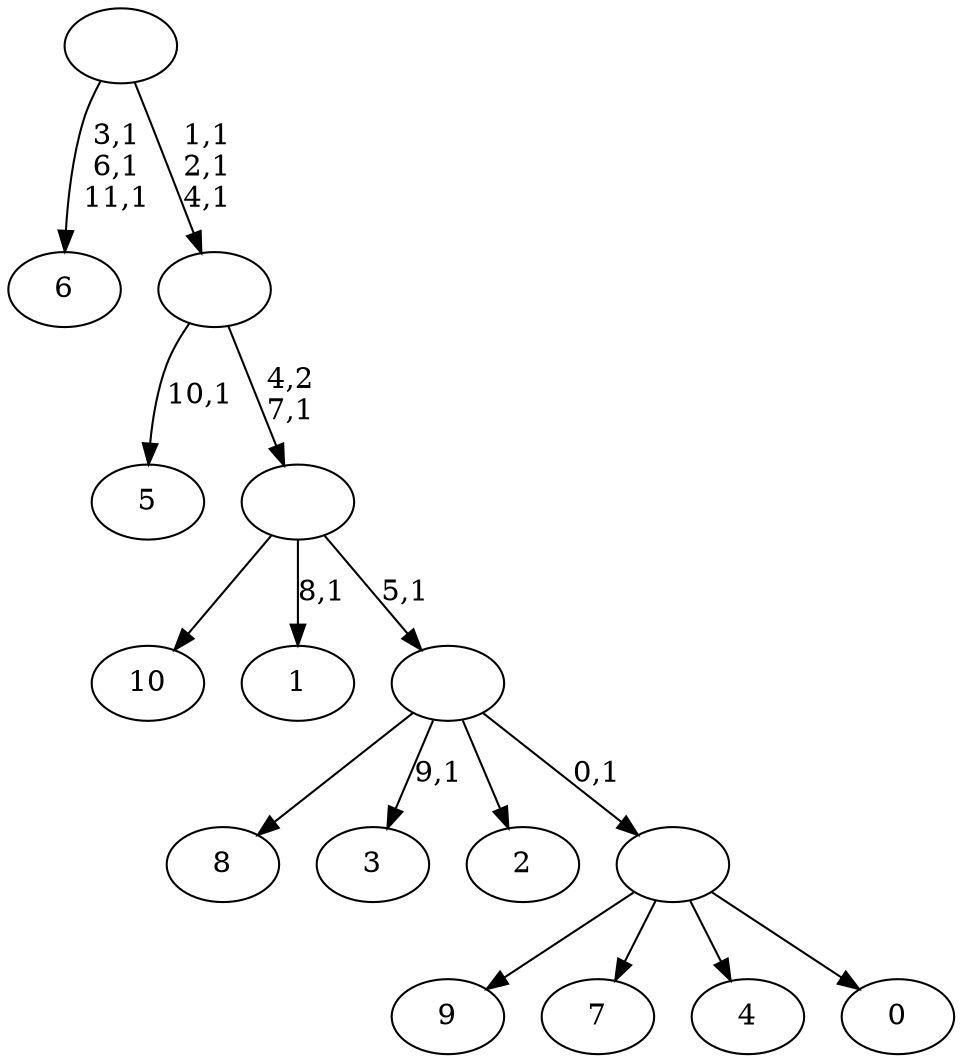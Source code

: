 digraph T {
	23 [label="10"]
	22 [label="9"]
	21 [label="8"]
	20 [label="7"]
	19 [label="6"]
	15 [label="5"]
	13 [label="4"]
	12 [label="3"]
	10 [label="2"]
	9 [label="1"]
	7 [label="0"]
	6 [label=""]
	5 [label=""]
	4 [label=""]
	3 [label=""]
	0 [label=""]
	6 -> 22 [label=""]
	6 -> 20 [label=""]
	6 -> 13 [label=""]
	6 -> 7 [label=""]
	5 -> 12 [label="9,1"]
	5 -> 21 [label=""]
	5 -> 10 [label=""]
	5 -> 6 [label="0,1"]
	4 -> 9 [label="8,1"]
	4 -> 23 [label=""]
	4 -> 5 [label="5,1"]
	3 -> 15 [label="10,1"]
	3 -> 4 [label="4,2\n7,1"]
	0 -> 3 [label="1,1\n2,1\n4,1"]
	0 -> 19 [label="3,1\n6,1\n11,1"]
}

